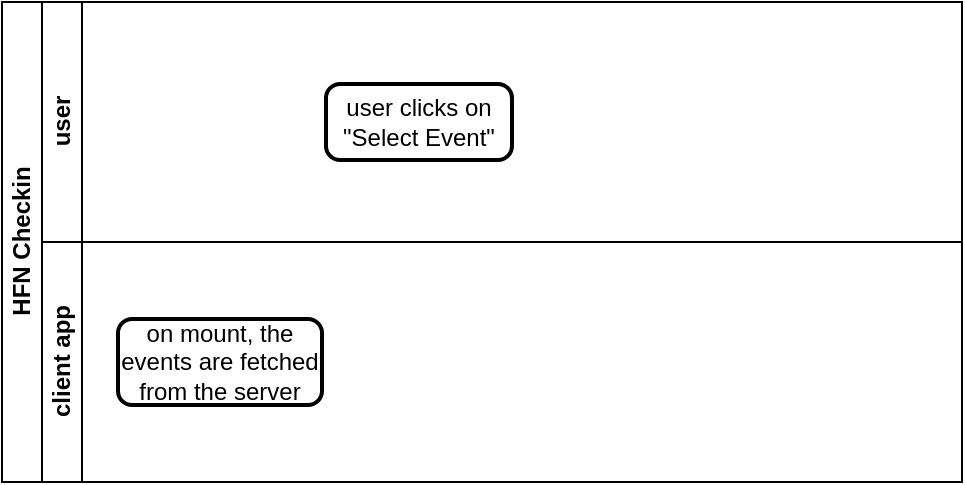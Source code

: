 <mxfile version="22.1.15" type="github">
  <diagram name="Page-1" id="e16I_iggwwKTDk8mDlf-">
    <mxGraphModel dx="954" dy="532" grid="0" gridSize="10" guides="1" tooltips="1" connect="1" arrows="1" fold="1" page="1" pageScale="1" pageWidth="850" pageHeight="1100" math="0" shadow="0">
      <root>
        <mxCell id="0" />
        <mxCell id="1" parent="0" />
        <mxCell id="yOfnd-_MH76rNG8jAbrq-1" value="HFN Checkin" style="swimlane;childLayout=stackLayout;resizeParent=1;resizeParentMax=0;horizontal=0;startSize=20;horizontalStack=0;html=1;" vertex="1" parent="1">
          <mxGeometry x="60" y="50" width="480" height="240" as="geometry" />
        </mxCell>
        <mxCell id="yOfnd-_MH76rNG8jAbrq-2" value="&lt;div&gt;user&lt;/div&gt;" style="swimlane;startSize=20;horizontal=0;html=1;" vertex="1" parent="yOfnd-_MH76rNG8jAbrq-1">
          <mxGeometry x="20" width="460" height="120" as="geometry" />
        </mxCell>
        <mxCell id="yOfnd-_MH76rNG8jAbrq-5" value="user clicks on &quot;Select Event&quot;" style="rounded=1;whiteSpace=wrap;html=1;absoluteArcSize=1;arcSize=14;strokeWidth=2;" vertex="1" parent="yOfnd-_MH76rNG8jAbrq-2">
          <mxGeometry x="142" y="41" width="93" height="38" as="geometry" />
        </mxCell>
        <mxCell id="yOfnd-_MH76rNG8jAbrq-3" value="client app" style="swimlane;startSize=20;horizontal=0;html=1;" vertex="1" parent="yOfnd-_MH76rNG8jAbrq-1">
          <mxGeometry x="20" y="120" width="460" height="120" as="geometry" />
        </mxCell>
        <mxCell id="yOfnd-_MH76rNG8jAbrq-6" value="on mount, the events are fetched from the server" style="rounded=1;whiteSpace=wrap;html=1;absoluteArcSize=1;arcSize=14;strokeWidth=2;" vertex="1" parent="yOfnd-_MH76rNG8jAbrq-3">
          <mxGeometry x="38" y="38.5" width="102" height="43" as="geometry" />
        </mxCell>
      </root>
    </mxGraphModel>
  </diagram>
</mxfile>
